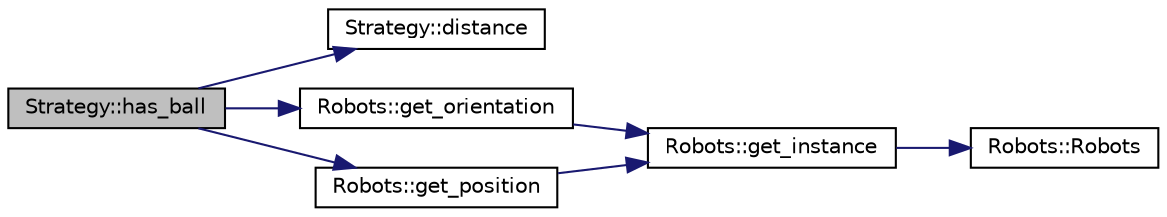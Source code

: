 digraph "Strategy::has_ball"
{
 // INTERACTIVE_SVG=YES
  edge [fontname="Helvetica",fontsize="10",labelfontname="Helvetica",labelfontsize="10"];
  node [fontname="Helvetica",fontsize="10",shape=record];
  rankdir="LR";
  Node246 [label="Strategy::has_ball",height=0.2,width=0.4,color="black", fillcolor="grey75", style="filled", fontcolor="black"];
  Node246 -> Node247 [color="midnightblue",fontsize="10",style="solid",fontname="Helvetica"];
  Node247 [label="Strategy::distance",height=0.2,width=0.4,color="black", fillcolor="white", style="filled",URL="$class_strategy.html#aacce05caed71553c4efd2d28c9c3aa39"];
  Node246 -> Node248 [color="midnightblue",fontsize="10",style="solid",fontname="Helvetica"];
  Node248 [label="Robots::get_orientation",height=0.2,width=0.4,color="black", fillcolor="white", style="filled",URL="$class_robots.html#ae1d0829c1089322c8fac5830f65b13a0"];
  Node248 -> Node249 [color="midnightblue",fontsize="10",style="solid",fontname="Helvetica"];
  Node249 [label="Robots::get_instance",height=0.2,width=0.4,color="black", fillcolor="white", style="filled",URL="$class_robots.html#a589bce74db5f34af384952d48435168f"];
  Node249 -> Node250 [color="midnightblue",fontsize="10",style="solid",fontname="Helvetica"];
  Node250 [label="Robots::Robots",height=0.2,width=0.4,color="black", fillcolor="white", style="filled",URL="$class_robots.html#aa2745a48ebd3e52b9a3020f6afbcb25d",tooltip="Initializes our arrays. "];
  Node246 -> Node251 [color="midnightblue",fontsize="10",style="solid",fontname="Helvetica"];
  Node251 [label="Robots::get_position",height=0.2,width=0.4,color="black", fillcolor="white", style="filled",URL="$class_robots.html#a1fca8f2f5070176faa6ba1efa2f1ff14"];
  Node251 -> Node249 [color="midnightblue",fontsize="10",style="solid",fontname="Helvetica"];
}
